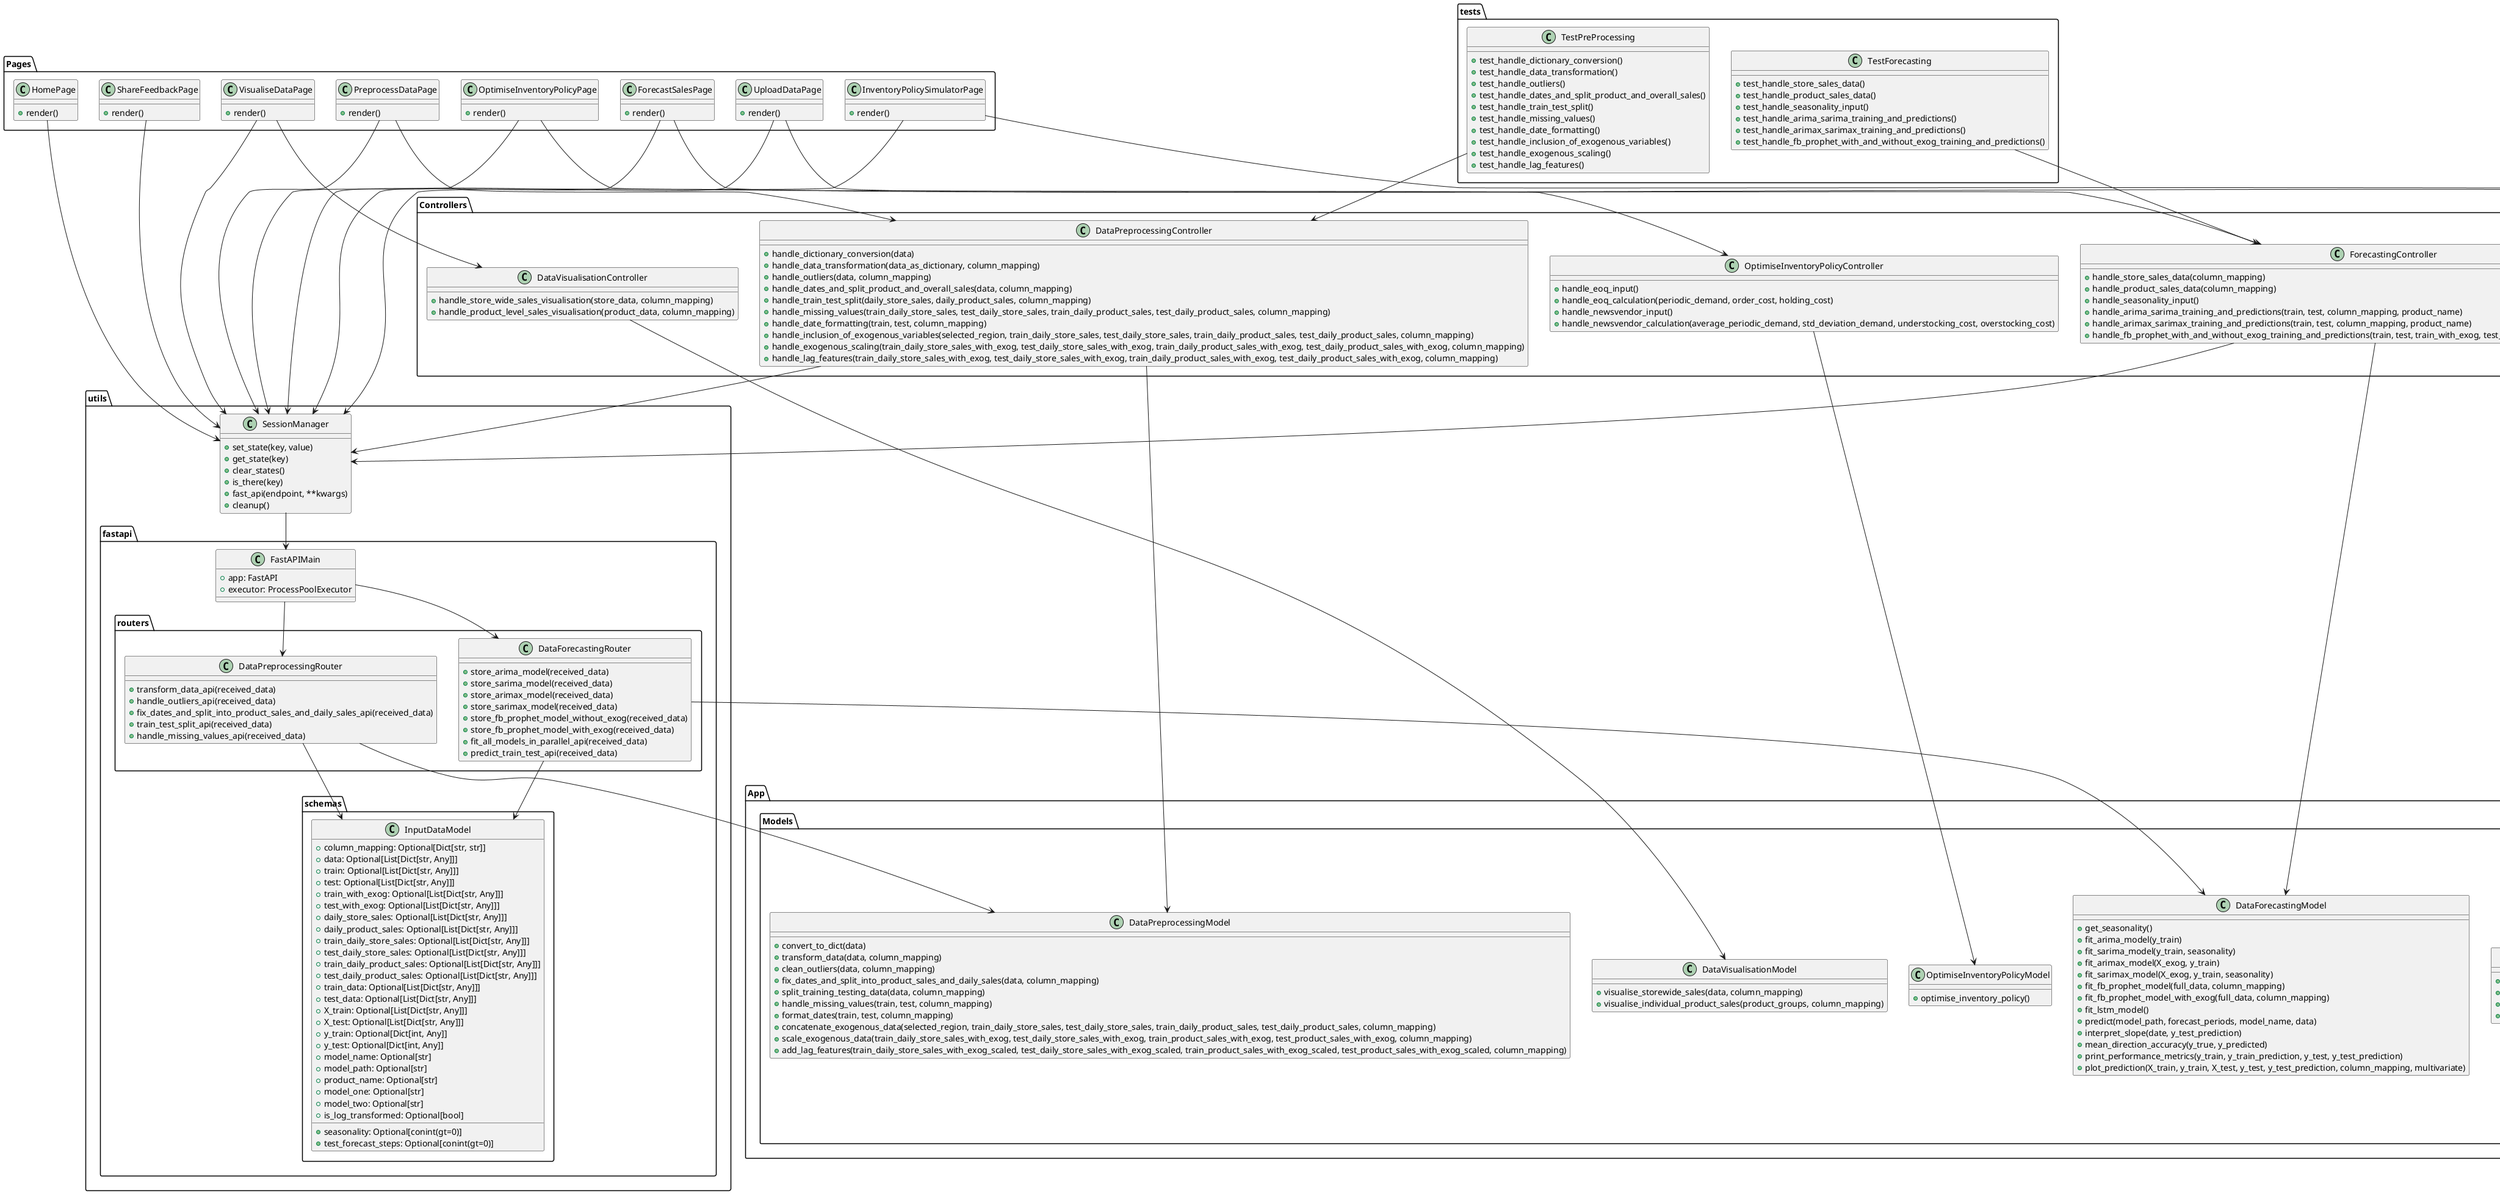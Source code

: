 @startuml

package "App" {
  package "Models" {
    class DataModel {
      + read_uploaded_data(uploaded_dataset)
      + map_variables(data)
      + select_region()
      + read_file(filepath)
    }

    class DataPreprocessingModel {
      + convert_to_dict(data)
      + transform_data(data, column_mapping)
      + clean_outliers(data, column_mapping)
      + fix_dates_and_split_into_product_sales_and_daily_sales(data, column_mapping)
      + split_training_testing_data(data, column_mapping)
      + handle_missing_values(train, test, column_mapping)
      + format_dates(train, test, column_mapping)
      + concatenate_exogenous_data(selected_region, train_daily_store_sales, test_daily_store_sales, train_daily_product_sales, test_daily_product_sales, column_mapping)
      + scale_exogenous_data(train_daily_store_sales_with_exog, test_daily_store_sales_with_exog, train_product_sales_with_exog, test_product_sales_with_exog, column_mapping)
      + add_lag_features(train_daily_store_sales_with_exog_scaled, test_daily_store_sales_with_exog_scaled, train_product_sales_with_exog_scaled, test_product_sales_with_exog_scaled, column_mapping)
    }

    class DataForecastingModel {
      + get_seasonality()
      + fit_arima_model(y_train)
      + fit_sarima_model(y_train, seasonality)
      + fit_arimax_model(X_exog, y_train)
      + fit_sarimax_model(X_exog, y_train, seasonality)
      + fit_fb_prophet_model(full_data, column_mapping)
      + fit_fb_prophet_model_with_exog(full_data, column_mapping)
      + fit_lstm_model()
      + predict(model_path, forecast_periods, model_name, data)
      + interpret_slope(date, y_test_prediction)
      + mean_direction_accuracy(y_true, y_predicted)
      + print_performance_metrics(y_train, y_train_prediction, y_test, y_test_prediction)
      + plot_prediction(X_train, y_train, X_test, y_test, y_test_prediction, column_mapping, multivariate)
    }

    class DataVisualisationModel {
      + visualise_storewide_sales(data, column_mapping)
      + visualise_individual_product_sales(product_groups, column_mapping)
    }
    class OptimiseInventoryPolicyModel {
          + optimise_inventory_policy()
    }

    class InventoryPolicySimulatorModel {
      + total_overstocking_cost: float
      + total_understocking_cost: float
      + total_restock_cost: float
      + input_details()
      + reset_simulation()
      + update_log(message)
      + customer_purchase(env, inventorySimulator)
      + run_store(env, inventorySimulator)

      class InventorySimulator {
        - stock: int
        - reorder_point: int
        - max_inventory_level: int
        - overstocking_cost: float
        - understocking_cost: float
        - restock_cost: float
        - demand_per_period: float
        - env: simpy.Environment
        - inventory: simpy.Resource
        + __init__(env, initial_stock, reorder_point, max_inventory_level, overstocking_cost, understocking_cost, restock_cost, demand_per_period)
        + restock()
        + place_order()
        + inventory_triggers()
      }
    }
  }

  package "Controllers" {
    class DataController {
      + handle_uploaded_file(uploaded_dataset)
      + handle_column_mapping(data)
      + handle_region_selection()
    }

    class DataPreprocessingController {
      + handle_dictionary_conversion(data)
      + handle_data_transformation(data_as_dictionary, column_mapping)
      + handle_outliers(data, column_mapping)
      + handle_dates_and_split_product_and_overall_sales(data, column_mapping)
      + handle_train_test_split(daily_store_sales, daily_product_sales, column_mapping)
      + handle_missing_values(train_daily_store_sales, test_daily_store_sales, train_daily_product_sales, test_daily_product_sales, column_mapping)
      + handle_date_formatting(train, test, column_mapping)
      + handle_inclusion_of_exogenous_variables(selected_region, train_daily_store_sales, test_daily_store_sales, train_daily_product_sales, test_daily_product_sales, column_mapping)
      + handle_exogenous_scaling(train_daily_store_sales_with_exog, test_daily_store_sales_with_exog, train_daily_product_sales_with_exog, test_daily_product_sales_with_exog, column_mapping)
      + handle_lag_features(train_daily_store_sales_with_exog, test_daily_store_sales_with_exog, train_daily_product_sales_with_exog, test_daily_product_sales_with_exog, column_mapping)
    }

    class ForecastingController {
      + handle_store_sales_data(column_mapping)
      + handle_product_sales_data(column_mapping)
      + handle_seasonality_input()
      + handle_arima_sarima_training_and_predictions(train, test, column_mapping, product_name)
      + handle_arimax_sarimax_training_and_predictions(train, test, column_mapping, product_name)
      + handle_fb_prophet_with_and_without_exog_training_and_predictions(train, test, train_with_exog, test_with_exog, column_mapping, product_name)
    }

    class DataVisualisationController {
      + handle_store_wide_sales_visualisation(store_data, column_mapping)
      + handle_product_level_sales_visualisation(product_data, column_mapping)
    }

    class InventoryPolicySimulatorController {
      + handle_inventory_policy_simulation()
    }

    class OptimiseInventoryPolicyController {
      + handle_eoq_input()
      + handle_eoq_calculation(periodic_demand, order_cost, holding_cost)
      + handle_newsvendor_input()
      + handle_newsvendor_calculation(average_periodic_demand, std_deviation_demand, understocking_cost, overstocking_cost)
    }
  }

  package "Pages" {
    class HomePage {
      + render()
    }

    class UploadDataPage {
      + render()
    }

    class PreprocessDataPage {
      + render()
    }

    class VisualiseDataPage {
      + render()
    }

    class ForecastSalesPage {
      + render()
    }

    class OptimiseInventoryPolicyPage {
      + render()
    }

    class InventoryPolicySimulatorPage {
      + render()
    }

    class ShareFeedbackPage {
      + render()
    }
  }

  package "utils" {
    class SessionManager {
      + set_state(key, value)
      + get_state(key)
      + clear_states()
      + is_there(key)
      + fast_api(endpoint, **kwargs)
      + cleanup()
    }

    package "fastapi" {
      class FastAPIMain {
        + app: FastAPI
        + executor: ProcessPoolExecutor
      }

      package "routers" {
        class DataPreprocessingRouter {
          + transform_data_api(received_data)
          + handle_outliers_api(received_data)
          + fix_dates_and_split_into_product_sales_and_daily_sales_api(received_data)
          + train_test_split_api(received_data)
          + handle_missing_values_api(received_data)
        }

        class DataForecastingRouter {
          + store_arima_model(received_data)
          + store_sarima_model(received_data)
          + store_arimax_model(received_data)
          + store_sarimax_model(received_data)
          + store_fb_prophet_model_without_exog(received_data)
          + store_fb_prophet_model_with_exog(received_data)
          + fit_all_models_in_parallel_api(received_data)
          + predict_train_test_api(received_data)
        }
      }

      package "schemas" {
        class InputDataModel {
          + column_mapping: Optional[Dict[str, str]]
          + data: Optional[List[Dict[str, Any]]]
          + train: Optional[List[Dict[str, Any]]]
          + test: Optional[List[Dict[str, Any]]]
          + train_with_exog: Optional[List[Dict[str, Any]]]
          + test_with_exog: Optional[List[Dict[str, Any]]]
          + daily_store_sales: Optional[List[Dict[str, Any]]]
          + daily_product_sales: Optional[List[Dict[str, Any]]]
          + train_daily_store_sales: Optional[List[Dict[str, Any]]]
          + test_daily_store_sales: Optional[List[Dict[str, Any]]]
          + train_daily_product_sales: Optional[List[Dict[str, Any]]]
          + test_daily_product_sales: Optional[List[Dict[str, Any]]]
          + train_data: Optional[List[Dict[str, Any]]]
          + test_data: Optional[List[Dict[str, Any]]]
          + X_train: Optional[List[Dict[str, Any]]]
          + X_test: Optional[List[Dict[str, Any]]]
          + y_train: Optional[Dict[int, Any]]
          + y_test: Optional[Dict[int, Any]]
          + seasonality: Optional[conint(gt=0)]
          + test_forecast_steps: Optional[conint(gt=0)]
          + model_name: Optional[str]
          + model_path: Optional[str]
          + product_name: Optional[str]
          + model_one: Optional[str]
          + model_two: Optional[str]
          + is_log_transformed: Optional[bool]
        }
      }
    }
}
package "tests" {
        class TestPreProcessing {
          + test_handle_dictionary_conversion()
          + test_handle_data_transformation()
          + test_handle_outliers()
          + test_handle_dates_and_split_product_and_overall_sales()
          + test_handle_train_test_split()
          + test_handle_missing_values()
          + test_handle_date_formatting()
          + test_handle_inclusion_of_exogenous_variables()
          + test_handle_exogenous_scaling()
          + test_handle_lag_features()
        }

        class TestForecasting {
          + test_handle_store_sales_data()
          + test_handle_product_sales_data()
          + test_handle_seasonality_input()
          + test_handle_arima_sarima_training_and_predictions()
          + test_handle_arimax_sarimax_training_and_predictions()
          + test_handle_fb_prophet_with_and_without_exog_training_and_predictions()
        }
      }

' Relationships between components
DataController --> DataModel
DataPreprocessingController --> DataPreprocessingModel
ForecastingController --> DataForecastingModel
DataVisualisationController --> DataVisualisationModel
InventoryPolicySimulatorController --> InventoryPolicySimulatorModel
OptimiseInventoryPolicyController --> OptimiseInventoryPolicyModel

HomePage --> SessionManager
UploadDataPage --> DataController
UploadDataPage --> SessionManager
PreprocessDataPage --> DataPreprocessingController
PreprocessDataPage --> SessionManager
VisualiseDataPage --> DataVisualisationController
VisualiseDataPage --> SessionManager
ForecastSalesPage --> ForecastingController
ForecastSalesPage --> SessionManager
OptimiseInventoryPolicyPage --> OptimiseInventoryPolicyController
OptimiseInventoryPolicyPage --> SessionManager
InventoryPolicySimulatorPage --> InventoryPolicySimulatorController
InventoryPolicySimulatorPage --> SessionManager
ShareFeedbackPage --> SessionManager

DataPreprocessingController --> SessionManager
ForecastingController --> SessionManager

SessionManager --> FastAPIMain
FastAPIMain --> DataPreprocessingRouter
FastAPIMain --> DataForecastingRouter
DataPreprocessingRouter --> DataPreprocessingModel
DataForecastingRouter --> DataForecastingModel
DataPreprocessingRouter --> InputDataModel
DataForecastingRouter --> InputDataModel

TestPreProcessing --> DataPreprocessingController
TestForecasting --> ForecastingController

@enduml
